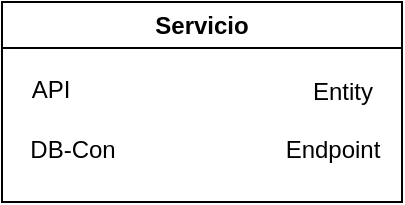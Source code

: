 <mxfile version="26.0.6">
  <diagram name="Page-1" id="f0eGwpnqznt9M9tO1j1Z">
    <mxGraphModel dx="1562" dy="522" grid="1" gridSize="10" guides="1" tooltips="1" connect="1" arrows="1" fold="1" page="1" pageScale="1" pageWidth="850" pageHeight="1100" math="0" shadow="0">
      <root>
        <mxCell id="0" />
        <mxCell id="1" parent="0" />
        <mxCell id="TPwhtm7s0nvKpVkchpot-4" value="Servicio" style="swimlane;whiteSpace=wrap;html=1;" vertex="1" parent="1">
          <mxGeometry x="40" y="50" width="200" height="100" as="geometry" />
        </mxCell>
        <mxCell id="TPwhtm7s0nvKpVkchpot-7" value="Entity" style="text;html=1;align=center;verticalAlign=middle;resizable=0;points=[];autosize=1;strokeColor=none;fillColor=none;" vertex="1" parent="TPwhtm7s0nvKpVkchpot-4">
          <mxGeometry x="145" y="30" width="50" height="30" as="geometry" />
        </mxCell>
        <mxCell id="TPwhtm7s0nvKpVkchpot-12" value="API" style="text;html=1;align=center;verticalAlign=middle;resizable=0;points=[];autosize=1;strokeColor=none;fillColor=none;" vertex="1" parent="TPwhtm7s0nvKpVkchpot-4">
          <mxGeometry x="4" y="29" width="40" height="30" as="geometry" />
        </mxCell>
        <mxCell id="TPwhtm7s0nvKpVkchpot-14" value="DB-Con" style="text;html=1;align=center;verticalAlign=middle;resizable=0;points=[];autosize=1;strokeColor=none;fillColor=none;" vertex="1" parent="TPwhtm7s0nvKpVkchpot-4">
          <mxGeometry y="59" width="70" height="30" as="geometry" />
        </mxCell>
        <mxCell id="TPwhtm7s0nvKpVkchpot-15" value="Endpoint" style="text;html=1;align=center;verticalAlign=middle;resizable=0;points=[];autosize=1;strokeColor=none;fillColor=none;" vertex="1" parent="TPwhtm7s0nvKpVkchpot-4">
          <mxGeometry x="130" y="59" width="70" height="30" as="geometry" />
        </mxCell>
      </root>
    </mxGraphModel>
  </diagram>
</mxfile>
